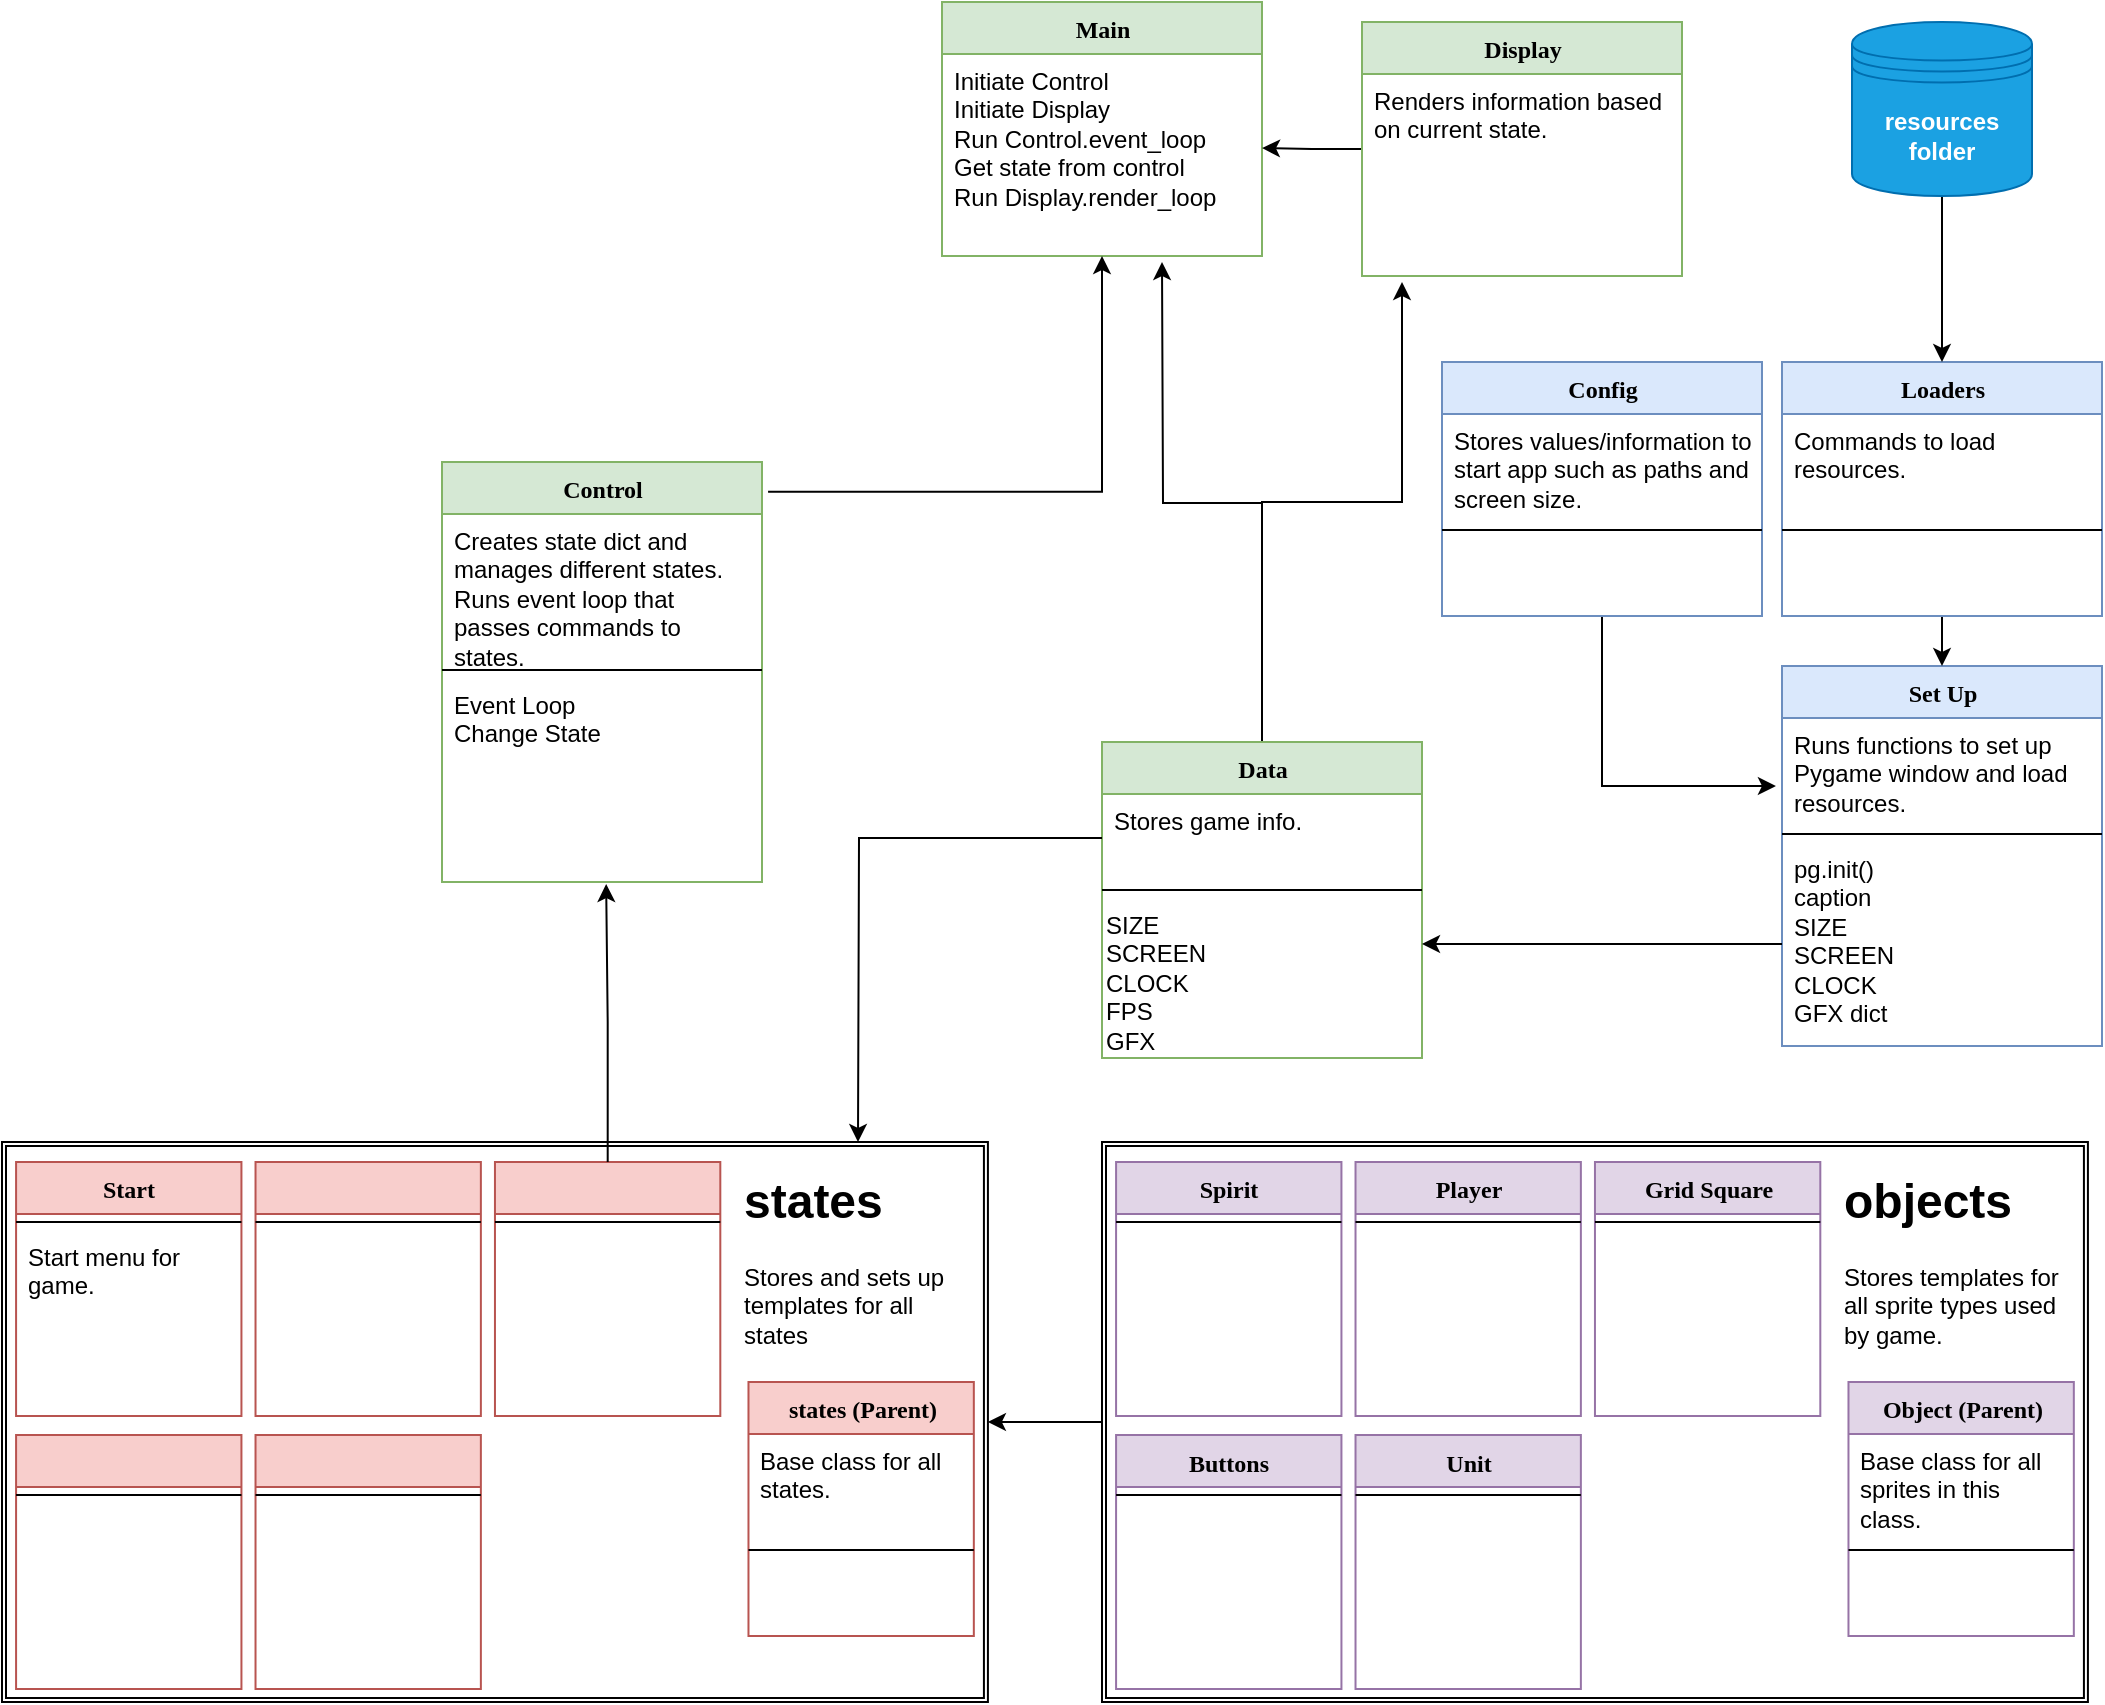 <mxfile version="21.1.2" type="device">
  <diagram name="Page-1" id="9f46799a-70d6-7492-0946-bef42562c5a5">
    <mxGraphModel dx="794" dy="670" grid="1" gridSize="10" guides="1" tooltips="1" connect="1" arrows="1" fold="1" page="1" pageScale="1" pageWidth="1100" pageHeight="850" background="none" math="0" shadow="0">
      <root>
        <mxCell id="0" />
        <mxCell id="1" parent="0" />
        <mxCell id="78961159f06e98e8-17" value="Main" style="swimlane;html=1;fontStyle=1;align=center;verticalAlign=top;childLayout=stackLayout;horizontal=1;startSize=26;horizontalStack=0;resizeParent=1;resizeLast=0;collapsible=1;marginBottom=0;swimlaneFillColor=#ffffff;rounded=0;shadow=0;comic=0;labelBackgroundColor=none;strokeWidth=1;fillColor=#d5e8d4;fontFamily=Verdana;fontSize=12;strokeColor=#82b366;" parent="1" vertex="1">
          <mxGeometry x="520" width="160" height="127" as="geometry" />
        </mxCell>
        <mxCell id="78961159f06e98e8-21" value="&lt;div&gt;Initiate Control&lt;/div&gt;&lt;div&gt;Initiate Display&lt;/div&gt;&lt;div&gt;Run Control.event_loop&lt;/div&gt;&lt;div&gt;Get state from control&lt;br&gt;&lt;/div&gt;&lt;div&gt;Run Display.render_loop&lt;br&gt;&lt;/div&gt;" style="text;html=1;strokeColor=none;fillColor=none;align=left;verticalAlign=top;spacingLeft=4;spacingRight=4;whiteSpace=wrap;overflow=hidden;rotatable=0;points=[[0,0.5],[1,0.5]];portConstraint=eastwest;" parent="78961159f06e98e8-17" vertex="1">
          <mxGeometry y="26" width="160" height="94" as="geometry" />
        </mxCell>
        <mxCell id="-t0i3O5oJkL6AfwVkczq-73" style="edgeStyle=orthogonalEdgeStyle;rounded=0;orthogonalLoop=1;jettySize=auto;html=1;exitX=1.019;exitY=0.071;exitDx=0;exitDy=0;exitPerimeter=0;" parent="1" source="-t0i3O5oJkL6AfwVkczq-3" target="78961159f06e98e8-17" edge="1">
          <mxGeometry relative="1" as="geometry" />
        </mxCell>
        <mxCell id="-t0i3O5oJkL6AfwVkczq-3" value="Control" style="swimlane;html=1;fontStyle=1;align=center;verticalAlign=top;childLayout=stackLayout;horizontal=1;startSize=26;horizontalStack=0;resizeParent=1;resizeLast=0;collapsible=1;marginBottom=0;swimlaneFillColor=#ffffff;rounded=0;shadow=0;comic=0;labelBackgroundColor=none;strokeWidth=1;fillColor=#d5e8d4;fontFamily=Verdana;fontSize=12;strokeColor=#82b366;" parent="1" vertex="1">
          <mxGeometry x="270" y="230" width="160" height="210" as="geometry" />
        </mxCell>
        <mxCell id="-t0i3O5oJkL6AfwVkczq-4" value="Creates state dict and manages different states.&amp;nbsp; Runs event loop that passes commands to states." style="text;html=1;strokeColor=none;fillColor=none;align=left;verticalAlign=top;spacingLeft=4;spacingRight=4;whiteSpace=wrap;overflow=hidden;rotatable=0;points=[[0,0.5],[1,0.5]];portConstraint=eastwest;" parent="-t0i3O5oJkL6AfwVkczq-3" vertex="1">
          <mxGeometry y="26" width="160" height="74" as="geometry" />
        </mxCell>
        <mxCell id="-t0i3O5oJkL6AfwVkczq-6" value="" style="line;html=1;strokeWidth=1;fillColor=none;align=left;verticalAlign=middle;spacingTop=-1;spacingLeft=3;spacingRight=3;rotatable=0;labelPosition=right;points=[];portConstraint=eastwest;" parent="-t0i3O5oJkL6AfwVkczq-3" vertex="1">
          <mxGeometry y="100" width="160" height="8" as="geometry" />
        </mxCell>
        <mxCell id="-t0i3O5oJkL6AfwVkczq-7" value="&lt;div&gt;Event Loop&lt;/div&gt;&lt;div&gt;Change State&lt;br&gt;&lt;/div&gt;" style="text;html=1;strokeColor=none;fillColor=none;align=left;verticalAlign=top;spacingLeft=4;spacingRight=4;whiteSpace=wrap;overflow=hidden;rotatable=0;points=[[0,0.5],[1,0.5]];portConstraint=eastwest;" parent="-t0i3O5oJkL6AfwVkczq-3" vertex="1">
          <mxGeometry y="108" width="160" height="102" as="geometry" />
        </mxCell>
        <mxCell id="vRC7jIJlFKvEMgXPobcm-9" style="edgeStyle=orthogonalEdgeStyle;rounded=0;orthogonalLoop=1;jettySize=auto;html=1;" edge="1" parent="1" source="-t0i3O5oJkL6AfwVkczq-18">
          <mxGeometry relative="1" as="geometry">
            <mxPoint x="630" y="130" as="targetPoint" />
          </mxGeometry>
        </mxCell>
        <mxCell id="vRC7jIJlFKvEMgXPobcm-10" style="edgeStyle=orthogonalEdgeStyle;rounded=0;orthogonalLoop=1;jettySize=auto;html=1;" edge="1" parent="1" source="-t0i3O5oJkL6AfwVkczq-18">
          <mxGeometry relative="1" as="geometry">
            <mxPoint x="750" y="140" as="targetPoint" />
            <Array as="points">
              <mxPoint x="680" y="250" />
              <mxPoint x="750" y="250" />
            </Array>
          </mxGeometry>
        </mxCell>
        <mxCell id="-t0i3O5oJkL6AfwVkczq-18" value="Data" style="swimlane;html=1;fontStyle=1;align=center;verticalAlign=top;childLayout=stackLayout;horizontal=1;startSize=26;horizontalStack=0;resizeParent=1;resizeLast=0;collapsible=1;marginBottom=0;swimlaneFillColor=#ffffff;rounded=0;shadow=0;comic=0;labelBackgroundColor=none;strokeWidth=1;fillColor=#d5e8d4;fontFamily=Verdana;fontSize=12;strokeColor=#82b366;" parent="1" vertex="1">
          <mxGeometry x="600" y="370" width="160" height="158" as="geometry" />
        </mxCell>
        <mxCell id="-t0i3O5oJkL6AfwVkczq-19" value="Stores game info." style="text;html=1;strokeColor=none;fillColor=none;align=left;verticalAlign=top;spacingLeft=4;spacingRight=4;whiteSpace=wrap;overflow=hidden;rotatable=0;points=[[0,0.5],[1,0.5]];portConstraint=eastwest;" parent="-t0i3O5oJkL6AfwVkczq-18" vertex="1">
          <mxGeometry y="26" width="160" height="44" as="geometry" />
        </mxCell>
        <mxCell id="-t0i3O5oJkL6AfwVkczq-21" value="" style="line;html=1;strokeWidth=1;fillColor=none;align=left;verticalAlign=middle;spacingTop=-1;spacingLeft=3;spacingRight=3;rotatable=0;labelPosition=right;points=[];portConstraint=eastwest;" parent="-t0i3O5oJkL6AfwVkczq-18" vertex="1">
          <mxGeometry y="70" width="160" height="8" as="geometry" />
        </mxCell>
        <mxCell id="8794p5J7D8gbGdw7qw-P-61" value="&lt;div&gt;SIZE&lt;br&gt;&lt;/div&gt;&lt;div&gt;SCREEN&lt;/div&gt;&lt;div&gt;CLOCK&lt;/div&gt;&lt;div&gt;FPS&lt;br&gt;&lt;/div&gt;&lt;div&gt;GFX&lt;br&gt;&lt;/div&gt;" style="text;whiteSpace=wrap;html=1;" parent="-t0i3O5oJkL6AfwVkczq-18" vertex="1">
          <mxGeometry y="78" width="160" height="80" as="geometry" />
        </mxCell>
        <mxCell id="eDm8jYXldDvQwBTFlyfI-8" style="edgeStyle=orthogonalEdgeStyle;rounded=0;orthogonalLoop=1;jettySize=auto;html=1;entryX=1;entryY=0.5;entryDx=0;entryDy=0;" parent="1" source="-t0i3O5oJkL6AfwVkczq-34" target="78961159f06e98e8-21" edge="1">
          <mxGeometry relative="1" as="geometry" />
        </mxCell>
        <mxCell id="-t0i3O5oJkL6AfwVkczq-34" value="Display" style="swimlane;html=1;fontStyle=1;align=center;verticalAlign=top;childLayout=stackLayout;horizontal=1;startSize=26;horizontalStack=0;resizeParent=1;resizeLast=0;collapsible=1;marginBottom=0;swimlaneFillColor=#ffffff;rounded=0;shadow=0;comic=0;labelBackgroundColor=none;strokeWidth=1;fillColor=#d5e8d4;fontFamily=Verdana;fontSize=12;strokeColor=#82b366;" parent="1" vertex="1">
          <mxGeometry x="730" y="10" width="160" height="127" as="geometry" />
        </mxCell>
        <mxCell id="-t0i3O5oJkL6AfwVkczq-35" value="Renders information based on current state." style="text;html=1;strokeColor=none;fillColor=none;align=left;verticalAlign=top;spacingLeft=4;spacingRight=4;whiteSpace=wrap;overflow=hidden;rotatable=0;points=[[0,0.5],[1,0.5]];portConstraint=eastwest;" parent="-t0i3O5oJkL6AfwVkczq-34" vertex="1">
          <mxGeometry y="26" width="160" height="44" as="geometry" />
        </mxCell>
        <mxCell id="RKAg7bWh1QvAr-ADB0N2-1" value="&lt;div&gt;Set Up&lt;/div&gt;&lt;div&gt;&lt;br&gt;&lt;/div&gt;" style="swimlane;html=1;fontStyle=1;align=center;verticalAlign=top;childLayout=stackLayout;horizontal=1;startSize=26;horizontalStack=0;resizeParent=1;resizeLast=0;collapsible=1;marginBottom=0;swimlaneFillColor=#ffffff;rounded=0;shadow=0;comic=0;labelBackgroundColor=none;strokeWidth=1;fillColor=#dae8fc;fontFamily=Verdana;fontSize=12;strokeColor=#6c8ebf;" parent="1" vertex="1">
          <mxGeometry x="940" y="332" width="160" height="190" as="geometry" />
        </mxCell>
        <mxCell id="RKAg7bWh1QvAr-ADB0N2-2" value="Runs functions to set up Pygame window and load resources." style="text;html=1;strokeColor=none;fillColor=none;align=left;verticalAlign=top;spacingLeft=4;spacingRight=4;whiteSpace=wrap;overflow=hidden;rotatable=0;points=[[0,0.5],[1,0.5]];portConstraint=eastwest;" parent="RKAg7bWh1QvAr-ADB0N2-1" vertex="1">
          <mxGeometry y="26" width="160" height="54" as="geometry" />
        </mxCell>
        <mxCell id="RKAg7bWh1QvAr-ADB0N2-4" value="" style="line;html=1;strokeWidth=1;fillColor=none;align=left;verticalAlign=middle;spacingTop=-1;spacingLeft=3;spacingRight=3;rotatable=0;labelPosition=right;points=[];portConstraint=eastwest;" parent="RKAg7bWh1QvAr-ADB0N2-1" vertex="1">
          <mxGeometry y="80" width="160" height="8" as="geometry" />
        </mxCell>
        <mxCell id="vRC7jIJlFKvEMgXPobcm-8" style="edgeStyle=orthogonalEdgeStyle;rounded=0;orthogonalLoop=1;jettySize=auto;html=1;" edge="1" parent="RKAg7bWh1QvAr-ADB0N2-1" source="RKAg7bWh1QvAr-ADB0N2-5">
          <mxGeometry relative="1" as="geometry">
            <mxPoint x="-180" y="139" as="targetPoint" />
          </mxGeometry>
        </mxCell>
        <mxCell id="RKAg7bWh1QvAr-ADB0N2-5" value="&lt;div&gt;pg.init()&lt;/div&gt;&lt;div&gt;caption&lt;/div&gt;&lt;div&gt;SIZE&lt;br&gt;&lt;/div&gt;&lt;div&gt;SCREEN&lt;/div&gt;&lt;div&gt;CLOCK&lt;br&gt;&lt;/div&gt;&lt;div&gt;GFX dict&lt;br&gt;&lt;/div&gt;" style="text;html=1;strokeColor=none;fillColor=none;align=left;verticalAlign=top;spacingLeft=4;spacingRight=4;whiteSpace=wrap;overflow=hidden;rotatable=0;points=[[0,0.5],[1,0.5]];portConstraint=eastwest;" parent="RKAg7bWh1QvAr-ADB0N2-1" vertex="1">
          <mxGeometry y="88" width="160" height="102" as="geometry" />
        </mxCell>
        <mxCell id="8794p5J7D8gbGdw7qw-P-55" style="edgeStyle=orthogonalEdgeStyle;rounded=0;orthogonalLoop=1;jettySize=auto;html=1;" parent="1" source="RKAg7bWh1QvAr-ADB0N2-8" target="RKAg7bWh1QvAr-ADB0N2-1" edge="1">
          <mxGeometry relative="1" as="geometry" />
        </mxCell>
        <mxCell id="RKAg7bWh1QvAr-ADB0N2-8" value="&lt;div&gt;Loaders&lt;/div&gt;&lt;div&gt;&lt;br&gt;&lt;/div&gt;" style="swimlane;html=1;fontStyle=1;align=center;verticalAlign=top;childLayout=stackLayout;horizontal=1;startSize=26;horizontalStack=0;resizeParent=1;resizeLast=0;collapsible=1;marginBottom=0;swimlaneFillColor=#ffffff;rounded=0;shadow=0;comic=0;labelBackgroundColor=none;strokeWidth=1;fillColor=#dae8fc;fontFamily=Verdana;fontSize=12;strokeColor=#6c8ebf;" parent="1" vertex="1">
          <mxGeometry x="940" y="180" width="160" height="127" as="geometry" />
        </mxCell>
        <mxCell id="RKAg7bWh1QvAr-ADB0N2-9" value="Commands to load resources." style="text;html=1;strokeColor=none;fillColor=none;align=left;verticalAlign=top;spacingLeft=4;spacingRight=4;whiteSpace=wrap;overflow=hidden;rotatable=0;points=[[0,0.5],[1,0.5]];portConstraint=eastwest;" parent="RKAg7bWh1QvAr-ADB0N2-8" vertex="1">
          <mxGeometry y="26" width="160" height="54" as="geometry" />
        </mxCell>
        <mxCell id="RKAg7bWh1QvAr-ADB0N2-10" value="" style="line;html=1;strokeWidth=1;fillColor=none;align=left;verticalAlign=middle;spacingTop=-1;spacingLeft=3;spacingRight=3;rotatable=0;labelPosition=right;points=[];portConstraint=eastwest;" parent="RKAg7bWh1QvAr-ADB0N2-8" vertex="1">
          <mxGeometry y="80" width="160" height="8" as="geometry" />
        </mxCell>
        <mxCell id="8794p5J7D8gbGdw7qw-P-54" style="edgeStyle=orthogonalEdgeStyle;rounded=0;orthogonalLoop=1;jettySize=auto;html=1;entryX=0.5;entryY=0;entryDx=0;entryDy=0;" parent="1" source="eDm8jYXldDvQwBTFlyfI-1" target="RKAg7bWh1QvAr-ADB0N2-8" edge="1">
          <mxGeometry relative="1" as="geometry" />
        </mxCell>
        <mxCell id="eDm8jYXldDvQwBTFlyfI-1" value="&lt;b&gt;resources&lt;br&gt;folder&lt;br&gt;&lt;/b&gt;" style="shape=datastore;whiteSpace=wrap;html=1;strokeColor=#006EAF;fillColor=#1ba1e2;fontColor=#ffffff;" parent="1" vertex="1">
          <mxGeometry x="975" y="10" width="90" height="87" as="geometry" />
        </mxCell>
        <mxCell id="eDm8jYXldDvQwBTFlyfI-37" value="" style="group" parent="1" vertex="1" connectable="0">
          <mxGeometry x="600" y="570" width="500" height="280" as="geometry" />
        </mxCell>
        <mxCell id="eDm8jYXldDvQwBTFlyfI-33" value="" style="shape=ext;double=1;rounded=0;whiteSpace=wrap;html=1;" parent="eDm8jYXldDvQwBTFlyfI-37" vertex="1">
          <mxGeometry width="492.958" height="280" as="geometry" />
        </mxCell>
        <mxCell id="-t0i3O5oJkL6AfwVkczq-24" value="Player" style="swimlane;html=1;fontStyle=1;align=center;verticalAlign=top;childLayout=stackLayout;horizontal=1;startSize=26;horizontalStack=0;resizeParent=1;resizeLast=0;collapsible=1;marginBottom=0;swimlaneFillColor=#ffffff;rounded=0;shadow=0;comic=0;labelBackgroundColor=none;strokeWidth=1;fillColor=#e1d5e7;fontFamily=Verdana;fontSize=12;strokeColor=#9673a6;" parent="eDm8jYXldDvQwBTFlyfI-37" vertex="1">
          <mxGeometry x="126.761" y="10" width="112.676" height="127" as="geometry">
            <mxRectangle x="126.761" y="10" width="80" height="30" as="alternateBounds" />
          </mxGeometry>
        </mxCell>
        <mxCell id="-t0i3O5oJkL6AfwVkczq-27" value="" style="line;html=1;strokeWidth=1;fillColor=none;align=left;verticalAlign=middle;spacingTop=-1;spacingLeft=3;spacingRight=3;rotatable=0;labelPosition=right;points=[];portConstraint=eastwest;" parent="-t0i3O5oJkL6AfwVkczq-24" vertex="1">
          <mxGeometry y="26" width="112.676" height="8" as="geometry" />
        </mxCell>
        <mxCell id="-t0i3O5oJkL6AfwVkczq-39" value="Spirit" style="swimlane;html=1;fontStyle=1;align=center;verticalAlign=top;childLayout=stackLayout;horizontal=1;startSize=26;horizontalStack=0;resizeParent=1;resizeLast=0;collapsible=1;marginBottom=0;swimlaneFillColor=#ffffff;rounded=0;shadow=0;comic=0;labelBackgroundColor=none;strokeWidth=1;fillColor=#e1d5e7;fontFamily=Verdana;fontSize=12;strokeColor=#9673a6;" parent="eDm8jYXldDvQwBTFlyfI-37" vertex="1">
          <mxGeometry x="7.042" y="10" width="112.676" height="127" as="geometry">
            <mxRectangle x="7.042" y="10" width="80" height="30" as="alternateBounds" />
          </mxGeometry>
        </mxCell>
        <mxCell id="-t0i3O5oJkL6AfwVkczq-42" value="" style="line;html=1;strokeWidth=1;fillColor=none;align=left;verticalAlign=middle;spacingTop=-1;spacingLeft=3;spacingRight=3;rotatable=0;labelPosition=right;points=[];portConstraint=eastwest;" parent="-t0i3O5oJkL6AfwVkczq-39" vertex="1">
          <mxGeometry y="26" width="112.676" height="8" as="geometry" />
        </mxCell>
        <mxCell id="-t0i3O5oJkL6AfwVkczq-44" value="Grid Square" style="swimlane;html=1;fontStyle=1;align=center;verticalAlign=top;childLayout=stackLayout;horizontal=1;startSize=26;horizontalStack=0;resizeParent=1;resizeLast=0;collapsible=1;marginBottom=0;swimlaneFillColor=#ffffff;rounded=0;shadow=0;comic=0;labelBackgroundColor=none;strokeWidth=1;fillColor=#e1d5e7;fontFamily=Verdana;fontSize=12;strokeColor=#9673a6;" parent="eDm8jYXldDvQwBTFlyfI-37" vertex="1">
          <mxGeometry x="246.479" y="10" width="112.676" height="127" as="geometry">
            <mxRectangle x="246.479" y="10" width="120" height="30" as="alternateBounds" />
          </mxGeometry>
        </mxCell>
        <mxCell id="-t0i3O5oJkL6AfwVkczq-47" value="" style="line;html=1;strokeWidth=1;fillColor=none;align=left;verticalAlign=middle;spacingTop=-1;spacingLeft=3;spacingRight=3;rotatable=0;labelPosition=right;points=[];portConstraint=eastwest;" parent="-t0i3O5oJkL6AfwVkczq-44" vertex="1">
          <mxGeometry y="26" width="112.676" height="8" as="geometry" />
        </mxCell>
        <mxCell id="-t0i3O5oJkL6AfwVkczq-49" value="Buttons" style="swimlane;html=1;fontStyle=1;align=center;verticalAlign=top;childLayout=stackLayout;horizontal=1;startSize=26;horizontalStack=0;resizeParent=1;resizeLast=0;collapsible=1;marginBottom=0;swimlaneFillColor=#ffffff;rounded=0;shadow=0;comic=0;labelBackgroundColor=none;strokeWidth=1;fillColor=#e1d5e7;fontFamily=Verdana;fontSize=12;strokeColor=#9673a6;" parent="eDm8jYXldDvQwBTFlyfI-37" vertex="1">
          <mxGeometry x="7.042" y="146.5" width="112.676" height="127" as="geometry">
            <mxRectangle x="7.042" y="146.5" width="90" height="30" as="alternateBounds" />
          </mxGeometry>
        </mxCell>
        <mxCell id="-t0i3O5oJkL6AfwVkczq-52" value="" style="line;html=1;strokeWidth=1;fillColor=none;align=left;verticalAlign=middle;spacingTop=-1;spacingLeft=3;spacingRight=3;rotatable=0;labelPosition=right;points=[];portConstraint=eastwest;" parent="-t0i3O5oJkL6AfwVkczq-49" vertex="1">
          <mxGeometry y="26" width="112.676" height="8" as="geometry" />
        </mxCell>
        <mxCell id="-t0i3O5oJkL6AfwVkczq-54" value="Unit" style="swimlane;html=1;fontStyle=1;align=center;verticalAlign=top;childLayout=stackLayout;horizontal=1;startSize=26;horizontalStack=0;resizeParent=1;resizeLast=0;collapsible=1;marginBottom=0;swimlaneFillColor=#ffffff;rounded=0;shadow=0;comic=0;labelBackgroundColor=none;strokeWidth=1;fillColor=#e1d5e7;fontFamily=Verdana;fontSize=12;strokeColor=#9673a6;" parent="eDm8jYXldDvQwBTFlyfI-37" vertex="1">
          <mxGeometry x="126.761" y="146.5" width="112.676" height="127" as="geometry" />
        </mxCell>
        <mxCell id="-t0i3O5oJkL6AfwVkczq-57" value="" style="line;html=1;strokeWidth=1;fillColor=none;align=left;verticalAlign=middle;spacingTop=-1;spacingLeft=3;spacingRight=3;rotatable=0;labelPosition=right;points=[];portConstraint=eastwest;" parent="-t0i3O5oJkL6AfwVkczq-54" vertex="1">
          <mxGeometry y="26" width="112.676" height="8" as="geometry" />
        </mxCell>
        <mxCell id="eDm8jYXldDvQwBTFlyfI-15" value="Object (Parent)" style="swimlane;html=1;fontStyle=1;align=center;verticalAlign=top;childLayout=stackLayout;horizontal=1;startSize=26;horizontalStack=0;resizeParent=1;resizeLast=0;collapsible=1;marginBottom=0;swimlaneFillColor=#ffffff;rounded=0;shadow=0;comic=0;labelBackgroundColor=none;strokeWidth=1;fillColor=#e1d5e7;fontFamily=Verdana;fontSize=12;strokeColor=#9673a6;" parent="eDm8jYXldDvQwBTFlyfI-37" vertex="1">
          <mxGeometry x="373.239" y="120" width="112.676" height="127" as="geometry" />
        </mxCell>
        <mxCell id="eDm8jYXldDvQwBTFlyfI-16" value="Base class for all sprites in this class." style="text;html=1;strokeColor=none;fillColor=none;align=left;verticalAlign=top;spacingLeft=4;spacingRight=4;whiteSpace=wrap;overflow=hidden;rotatable=0;points=[[0,0.5],[1,0.5]];portConstraint=eastwest;" parent="eDm8jYXldDvQwBTFlyfI-15" vertex="1">
          <mxGeometry y="26" width="112.676" height="54" as="geometry" />
        </mxCell>
        <mxCell id="eDm8jYXldDvQwBTFlyfI-18" value="" style="line;html=1;strokeWidth=1;fillColor=none;align=left;verticalAlign=middle;spacingTop=-1;spacingLeft=3;spacingRight=3;rotatable=0;labelPosition=right;points=[];portConstraint=eastwest;" parent="eDm8jYXldDvQwBTFlyfI-15" vertex="1">
          <mxGeometry y="80" width="112.676" height="8" as="geometry" />
        </mxCell>
        <mxCell id="eDm8jYXldDvQwBTFlyfI-36" value="&lt;h1 align=&quot;left&quot;&gt;objects&lt;/h1&gt;&lt;p align=&quot;left&quot;&gt;Stores templates for all sprite types used by game.&lt;br&gt;&lt;/p&gt;" style="text;html=1;strokeColor=none;fillColor=none;spacing=5;spacingTop=-20;whiteSpace=wrap;overflow=hidden;rounded=0;" parent="eDm8jYXldDvQwBTFlyfI-37" vertex="1">
          <mxGeometry x="366.2" y="10" width="123.8" height="110" as="geometry" />
        </mxCell>
        <mxCell id="8794p5J7D8gbGdw7qw-P-35" value="" style="group" parent="1" vertex="1" connectable="0">
          <mxGeometry x="50" y="570" width="500" height="280" as="geometry" />
        </mxCell>
        <mxCell id="8794p5J7D8gbGdw7qw-P-36" value="" style="shape=ext;double=1;rounded=0;whiteSpace=wrap;html=1;" parent="8794p5J7D8gbGdw7qw-P-35" vertex="1">
          <mxGeometry width="492.958" height="280" as="geometry" />
        </mxCell>
        <mxCell id="8794p5J7D8gbGdw7qw-P-37" value="" style="swimlane;html=1;fontStyle=1;align=center;verticalAlign=top;childLayout=stackLayout;horizontal=1;startSize=26;horizontalStack=0;resizeParent=1;resizeLast=0;collapsible=1;marginBottom=0;swimlaneFillColor=#ffffff;rounded=0;shadow=0;comic=0;labelBackgroundColor=none;strokeWidth=1;fillColor=#f8cecc;fontFamily=Verdana;fontSize=12;strokeColor=#b85450;" parent="8794p5J7D8gbGdw7qw-P-35" vertex="1">
          <mxGeometry x="126.761" y="10" width="112.676" height="127" as="geometry" />
        </mxCell>
        <mxCell id="8794p5J7D8gbGdw7qw-P-38" value="" style="line;html=1;strokeWidth=1;fillColor=none;align=left;verticalAlign=middle;spacingTop=-1;spacingLeft=3;spacingRight=3;rotatable=0;labelPosition=right;points=[];portConstraint=eastwest;" parent="8794p5J7D8gbGdw7qw-P-37" vertex="1">
          <mxGeometry y="26" width="112.676" height="8" as="geometry" />
        </mxCell>
        <mxCell id="8794p5J7D8gbGdw7qw-P-39" value="Start" style="swimlane;html=1;fontStyle=1;align=center;verticalAlign=top;childLayout=stackLayout;horizontal=1;startSize=26;horizontalStack=0;resizeParent=1;resizeLast=0;collapsible=1;marginBottom=0;swimlaneFillColor=#ffffff;rounded=0;shadow=0;comic=0;labelBackgroundColor=none;strokeWidth=1;fillColor=#f8cecc;fontFamily=Verdana;fontSize=12;strokeColor=#b85450;" parent="8794p5J7D8gbGdw7qw-P-35" vertex="1">
          <mxGeometry x="7.042" y="10" width="112.676" height="127" as="geometry" />
        </mxCell>
        <mxCell id="8794p5J7D8gbGdw7qw-P-40" value="" style="line;html=1;strokeWidth=1;fillColor=none;align=left;verticalAlign=middle;spacingTop=-1;spacingLeft=3;spacingRight=3;rotatable=0;labelPosition=right;points=[];portConstraint=eastwest;" parent="8794p5J7D8gbGdw7qw-P-39" vertex="1">
          <mxGeometry y="26" width="112.676" height="8" as="geometry" />
        </mxCell>
        <mxCell id="8794p5J7D8gbGdw7qw-P-51" value="Start menu for game." style="text;html=1;strokeColor=none;fillColor=none;align=left;verticalAlign=top;spacingLeft=4;spacingRight=4;whiteSpace=wrap;overflow=hidden;rotatable=0;points=[[0,0.5],[1,0.5]];portConstraint=eastwest;" parent="8794p5J7D8gbGdw7qw-P-39" vertex="1">
          <mxGeometry y="34" width="112.676" height="44" as="geometry" />
        </mxCell>
        <mxCell id="8794p5J7D8gbGdw7qw-P-41" value="" style="swimlane;html=1;fontStyle=1;align=center;verticalAlign=top;childLayout=stackLayout;horizontal=1;startSize=26;horizontalStack=0;resizeParent=1;resizeLast=0;collapsible=1;marginBottom=0;swimlaneFillColor=#ffffff;rounded=0;shadow=0;comic=0;labelBackgroundColor=none;strokeWidth=1;fillColor=#f8cecc;fontFamily=Verdana;fontSize=12;strokeColor=#b85450;" parent="8794p5J7D8gbGdw7qw-P-35" vertex="1">
          <mxGeometry x="246.479" y="10" width="112.676" height="127" as="geometry">
            <mxRectangle x="246.479" y="10" width="50" height="40" as="alternateBounds" />
          </mxGeometry>
        </mxCell>
        <mxCell id="8794p5J7D8gbGdw7qw-P-42" value="" style="line;html=1;strokeWidth=1;fillColor=none;align=left;verticalAlign=middle;spacingTop=-1;spacingLeft=3;spacingRight=3;rotatable=0;labelPosition=right;points=[];portConstraint=eastwest;" parent="8794p5J7D8gbGdw7qw-P-41" vertex="1">
          <mxGeometry y="26" width="112.676" height="8" as="geometry" />
        </mxCell>
        <mxCell id="8794p5J7D8gbGdw7qw-P-43" value="" style="swimlane;html=1;fontStyle=1;align=center;verticalAlign=top;childLayout=stackLayout;horizontal=1;startSize=26;horizontalStack=0;resizeParent=1;resizeLast=0;collapsible=1;marginBottom=0;swimlaneFillColor=#ffffff;rounded=0;shadow=0;comic=0;labelBackgroundColor=none;strokeWidth=1;fillColor=#f8cecc;fontFamily=Verdana;fontSize=12;strokeColor=#b85450;" parent="8794p5J7D8gbGdw7qw-P-35" vertex="1">
          <mxGeometry x="7.042" y="146.5" width="112.676" height="127" as="geometry" />
        </mxCell>
        <mxCell id="8794p5J7D8gbGdw7qw-P-44" value="" style="line;html=1;strokeWidth=1;fillColor=none;align=left;verticalAlign=middle;spacingTop=-1;spacingLeft=3;spacingRight=3;rotatable=0;labelPosition=right;points=[];portConstraint=eastwest;" parent="8794p5J7D8gbGdw7qw-P-43" vertex="1">
          <mxGeometry y="26" width="112.676" height="8" as="geometry" />
        </mxCell>
        <mxCell id="8794p5J7D8gbGdw7qw-P-45" value="" style="swimlane;html=1;fontStyle=1;align=center;verticalAlign=top;childLayout=stackLayout;horizontal=1;startSize=26;horizontalStack=0;resizeParent=1;resizeLast=0;collapsible=1;marginBottom=0;swimlaneFillColor=#ffffff;rounded=0;shadow=0;comic=0;labelBackgroundColor=none;strokeWidth=1;fillColor=#f8cecc;fontFamily=Verdana;fontSize=12;strokeColor=#b85450;" parent="8794p5J7D8gbGdw7qw-P-35" vertex="1">
          <mxGeometry x="126.761" y="146.5" width="112.676" height="127" as="geometry" />
        </mxCell>
        <mxCell id="8794p5J7D8gbGdw7qw-P-46" value="" style="line;html=1;strokeWidth=1;fillColor=none;align=left;verticalAlign=middle;spacingTop=-1;spacingLeft=3;spacingRight=3;rotatable=0;labelPosition=right;points=[];portConstraint=eastwest;" parent="8794p5J7D8gbGdw7qw-P-45" vertex="1">
          <mxGeometry y="26" width="112.676" height="8" as="geometry" />
        </mxCell>
        <mxCell id="8794p5J7D8gbGdw7qw-P-47" value="states (Parent)" style="swimlane;html=1;fontStyle=1;align=center;verticalAlign=top;childLayout=stackLayout;horizontal=1;startSize=26;horizontalStack=0;resizeParent=1;resizeLast=0;collapsible=1;marginBottom=0;swimlaneFillColor=#ffffff;rounded=0;shadow=0;comic=0;labelBackgroundColor=none;strokeWidth=1;fillColor=#f8cecc;fontFamily=Verdana;fontSize=12;strokeColor=#b85450;" parent="8794p5J7D8gbGdw7qw-P-35" vertex="1">
          <mxGeometry x="373.239" y="120" width="112.676" height="127" as="geometry" />
        </mxCell>
        <mxCell id="8794p5J7D8gbGdw7qw-P-48" value="Base class for all states." style="text;html=1;strokeColor=none;fillColor=none;align=left;verticalAlign=top;spacingLeft=4;spacingRight=4;whiteSpace=wrap;overflow=hidden;rotatable=0;points=[[0,0.5],[1,0.5]];portConstraint=eastwest;" parent="8794p5J7D8gbGdw7qw-P-47" vertex="1">
          <mxGeometry y="26" width="112.676" height="54" as="geometry" />
        </mxCell>
        <mxCell id="8794p5J7D8gbGdw7qw-P-49" value="" style="line;html=1;strokeWidth=1;fillColor=none;align=left;verticalAlign=middle;spacingTop=-1;spacingLeft=3;spacingRight=3;rotatable=0;labelPosition=right;points=[];portConstraint=eastwest;" parent="8794p5J7D8gbGdw7qw-P-47" vertex="1">
          <mxGeometry y="80" width="112.676" height="8" as="geometry" />
        </mxCell>
        <mxCell id="8794p5J7D8gbGdw7qw-P-50" value="&lt;h1 align=&quot;left&quot;&gt;states&lt;/h1&gt;&lt;p align=&quot;left&quot;&gt;Stores and sets up templates for all states&lt;br&gt;&lt;/p&gt;" style="text;html=1;strokeColor=none;fillColor=none;spacing=5;spacingTop=-20;whiteSpace=wrap;overflow=hidden;rounded=0;" parent="8794p5J7D8gbGdw7qw-P-35" vertex="1">
          <mxGeometry x="366.2" y="10" width="123.8" height="110" as="geometry" />
        </mxCell>
        <mxCell id="8794p5J7D8gbGdw7qw-P-52" style="edgeStyle=orthogonalEdgeStyle;rounded=0;orthogonalLoop=1;jettySize=auto;html=1;" parent="1" source="eDm8jYXldDvQwBTFlyfI-33" target="8794p5J7D8gbGdw7qw-P-36" edge="1">
          <mxGeometry relative="1" as="geometry" />
        </mxCell>
        <mxCell id="8794p5J7D8gbGdw7qw-P-53" style="edgeStyle=orthogonalEdgeStyle;rounded=0;orthogonalLoop=1;jettySize=auto;html=1;entryX=0.513;entryY=1.01;entryDx=0;entryDy=0;entryPerimeter=0;" parent="1" source="8794p5J7D8gbGdw7qw-P-41" target="-t0i3O5oJkL6AfwVkczq-7" edge="1">
          <mxGeometry relative="1" as="geometry" />
        </mxCell>
        <mxCell id="vRC7jIJlFKvEMgXPobcm-4" style="edgeStyle=orthogonalEdgeStyle;rounded=0;orthogonalLoop=1;jettySize=auto;html=1;entryX=-0.019;entryY=0.63;entryDx=0;entryDy=0;entryPerimeter=0;" edge="1" parent="1" source="vRC7jIJlFKvEMgXPobcm-1" target="RKAg7bWh1QvAr-ADB0N2-2">
          <mxGeometry relative="1" as="geometry" />
        </mxCell>
        <mxCell id="vRC7jIJlFKvEMgXPobcm-1" value="Config" style="swimlane;html=1;fontStyle=1;align=center;verticalAlign=top;childLayout=stackLayout;horizontal=1;startSize=26;horizontalStack=0;resizeParent=1;resizeLast=0;collapsible=1;marginBottom=0;swimlaneFillColor=#ffffff;rounded=0;shadow=0;comic=0;labelBackgroundColor=none;strokeWidth=1;fillColor=#dae8fc;fontFamily=Verdana;fontSize=12;strokeColor=#6c8ebf;" vertex="1" parent="1">
          <mxGeometry x="770" y="180" width="160" height="127" as="geometry" />
        </mxCell>
        <mxCell id="vRC7jIJlFKvEMgXPobcm-2" value="Stores values/information to start app such as paths and screen size." style="text;html=1;strokeColor=none;fillColor=none;align=left;verticalAlign=top;spacingLeft=4;spacingRight=4;whiteSpace=wrap;overflow=hidden;rotatable=0;points=[[0,0.5],[1,0.5]];portConstraint=eastwest;" vertex="1" parent="vRC7jIJlFKvEMgXPobcm-1">
          <mxGeometry y="26" width="160" height="54" as="geometry" />
        </mxCell>
        <mxCell id="vRC7jIJlFKvEMgXPobcm-3" value="" style="line;html=1;strokeWidth=1;fillColor=none;align=left;verticalAlign=middle;spacingTop=-1;spacingLeft=3;spacingRight=3;rotatable=0;labelPosition=right;points=[];portConstraint=eastwest;" vertex="1" parent="vRC7jIJlFKvEMgXPobcm-1">
          <mxGeometry y="80" width="160" height="8" as="geometry" />
        </mxCell>
        <mxCell id="vRC7jIJlFKvEMgXPobcm-7" style="edgeStyle=orthogonalEdgeStyle;rounded=0;orthogonalLoop=1;jettySize=auto;html=1;" edge="1" parent="1" source="-t0i3O5oJkL6AfwVkczq-19">
          <mxGeometry relative="1" as="geometry">
            <mxPoint x="478" y="570" as="targetPoint" />
          </mxGeometry>
        </mxCell>
      </root>
    </mxGraphModel>
  </diagram>
</mxfile>
